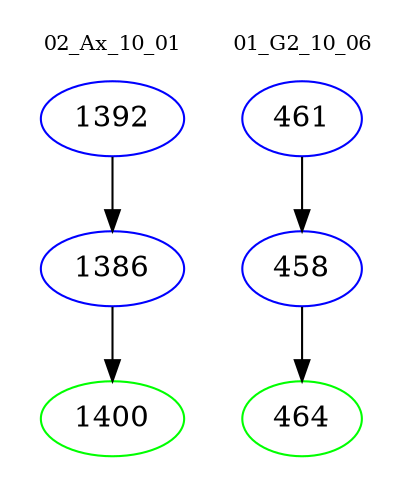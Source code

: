 digraph{
subgraph cluster_0 {
color = white
label = "02_Ax_10_01";
fontsize=10;
T0_1392 [label="1392", color="blue"]
T0_1392 -> T0_1386 [color="black"]
T0_1386 [label="1386", color="blue"]
T0_1386 -> T0_1400 [color="black"]
T0_1400 [label="1400", color="green"]
}
subgraph cluster_1 {
color = white
label = "01_G2_10_06";
fontsize=10;
T1_461 [label="461", color="blue"]
T1_461 -> T1_458 [color="black"]
T1_458 [label="458", color="blue"]
T1_458 -> T1_464 [color="black"]
T1_464 [label="464", color="green"]
}
}
